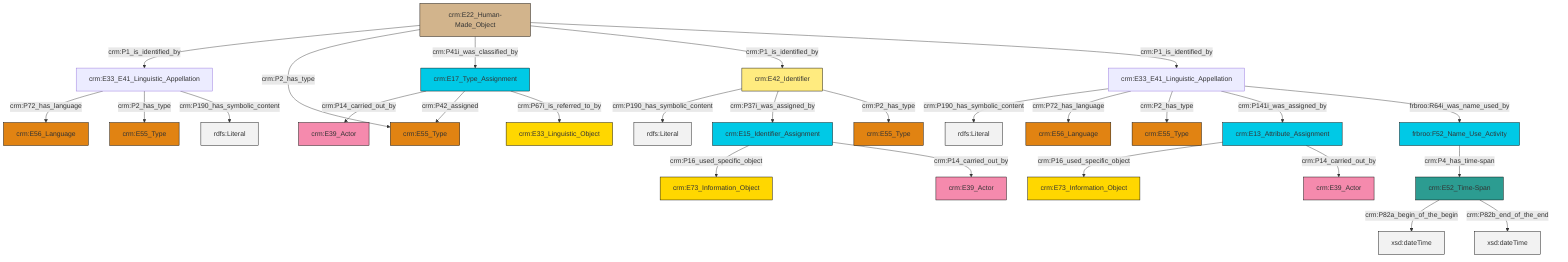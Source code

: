 graph TD
classDef Literal fill:#f2f2f2,stroke:#000000;
classDef CRM_Entity fill:#FFFFFF,stroke:#000000;
classDef Temporal_Entity fill:#00C9E6, stroke:#000000;
classDef Type fill:#E18312, stroke:#000000;
classDef Time-Span fill:#2C9C91, stroke:#000000;
classDef Appellation fill:#FFEB7F, stroke:#000000;
classDef Place fill:#008836, stroke:#000000;
classDef Persistent_Item fill:#B266B2, stroke:#000000;
classDef Conceptual_Object fill:#FFD700, stroke:#000000;
classDef Physical_Thing fill:#D2B48C, stroke:#000000;
classDef Actor fill:#f58aad, stroke:#000000;
classDef PC_Classes fill:#4ce600, stroke:#000000;
classDef Multi fill:#cccccc,stroke:#000000;

2["crm:E22_Human-Made_Object"]:::Physical_Thing -->|crm:P1_is_identified_by| 3["crm:E33_E41_Linguistic_Appellation"]:::Default
12["crm:E33_E41_Linguistic_Appellation"]:::Default -->|crm:P190_has_symbolic_content| 13[rdfs:Literal]:::Literal
6["crm:E15_Identifier_Assignment"]:::Temporal_Entity -->|crm:P16_used_specific_object| 4["crm:E73_Information_Object"]:::Conceptual_Object
12["crm:E33_E41_Linguistic_Appellation"]:::Default -->|crm:P72_has_language| 14["crm:E56_Language"]:::Type
18["crm:E42_Identifier"]:::Appellation -->|crm:P190_has_symbolic_content| 19[rdfs:Literal]:::Literal
22["crm:E17_Type_Assignment"]:::Temporal_Entity -->|crm:P14_carried_out_by| 23["crm:E39_Actor"]:::Actor
6["crm:E15_Identifier_Assignment"]:::Temporal_Entity -->|crm:P14_carried_out_by| 24["crm:E39_Actor"]:::Actor
25["frbroo:F52_Name_Use_Activity"]:::Temporal_Entity -->|crm:P4_has_time-span| 26["crm:E52_Time-Span"]:::Time-Span
3["crm:E33_E41_Linguistic_Appellation"]:::Default -->|crm:P72_has_language| 27["crm:E56_Language"]:::Type
2["crm:E22_Human-Made_Object"]:::Physical_Thing -->|crm:P2_has_type| 29["crm:E55_Type"]:::Type
12["crm:E33_E41_Linguistic_Appellation"]:::Default -->|crm:P2_has_type| 16["crm:E55_Type"]:::Type
3["crm:E33_E41_Linguistic_Appellation"]:::Default -->|crm:P2_has_type| 31["crm:E55_Type"]:::Type
0["crm:E13_Attribute_Assignment"]:::Temporal_Entity -->|crm:P16_used_specific_object| 20["crm:E73_Information_Object"]:::Conceptual_Object
12["crm:E33_E41_Linguistic_Appellation"]:::Default -->|crm:P141i_was_assigned_by| 0["crm:E13_Attribute_Assignment"]:::Temporal_Entity
0["crm:E13_Attribute_Assignment"]:::Temporal_Entity -->|crm:P14_carried_out_by| 10["crm:E39_Actor"]:::Actor
22["crm:E17_Type_Assignment"]:::Temporal_Entity -->|crm:P42_assigned| 29["crm:E55_Type"]:::Type
26["crm:E52_Time-Span"]:::Time-Span -->|crm:P82a_begin_of_the_begin| 38[xsd:dateTime]:::Literal
12["crm:E33_E41_Linguistic_Appellation"]:::Default -->|frbroo:R64i_was_name_used_by| 25["frbroo:F52_Name_Use_Activity"]:::Temporal_Entity
2["crm:E22_Human-Made_Object"]:::Physical_Thing -->|crm:P41i_was_classified_by| 22["crm:E17_Type_Assignment"]:::Temporal_Entity
18["crm:E42_Identifier"]:::Appellation -->|crm:P37i_was_assigned_by| 6["crm:E15_Identifier_Assignment"]:::Temporal_Entity
26["crm:E52_Time-Span"]:::Time-Span -->|crm:P82b_end_of_the_end| 41[xsd:dateTime]:::Literal
3["crm:E33_E41_Linguistic_Appellation"]:::Default -->|crm:P190_has_symbolic_content| 47[rdfs:Literal]:::Literal
22["crm:E17_Type_Assignment"]:::Temporal_Entity -->|crm:P67i_is_referred_to_by| 33["crm:E33_Linguistic_Object"]:::Conceptual_Object
18["crm:E42_Identifier"]:::Appellation -->|crm:P2_has_type| 8["crm:E55_Type"]:::Type
2["crm:E22_Human-Made_Object"]:::Physical_Thing -->|crm:P1_is_identified_by| 18["crm:E42_Identifier"]:::Appellation
2["crm:E22_Human-Made_Object"]:::Physical_Thing -->|crm:P1_is_identified_by| 12["crm:E33_E41_Linguistic_Appellation"]:::Default
